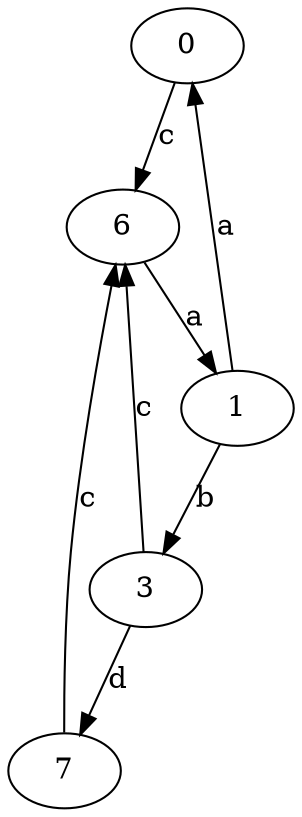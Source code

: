 strict digraph  {
0;
1;
3;
6;
7;
0 -> 6  [label=c];
1 -> 0  [label=a];
1 -> 3  [label=b];
3 -> 6  [label=c];
3 -> 7  [label=d];
6 -> 1  [label=a];
7 -> 6  [label=c];
}
